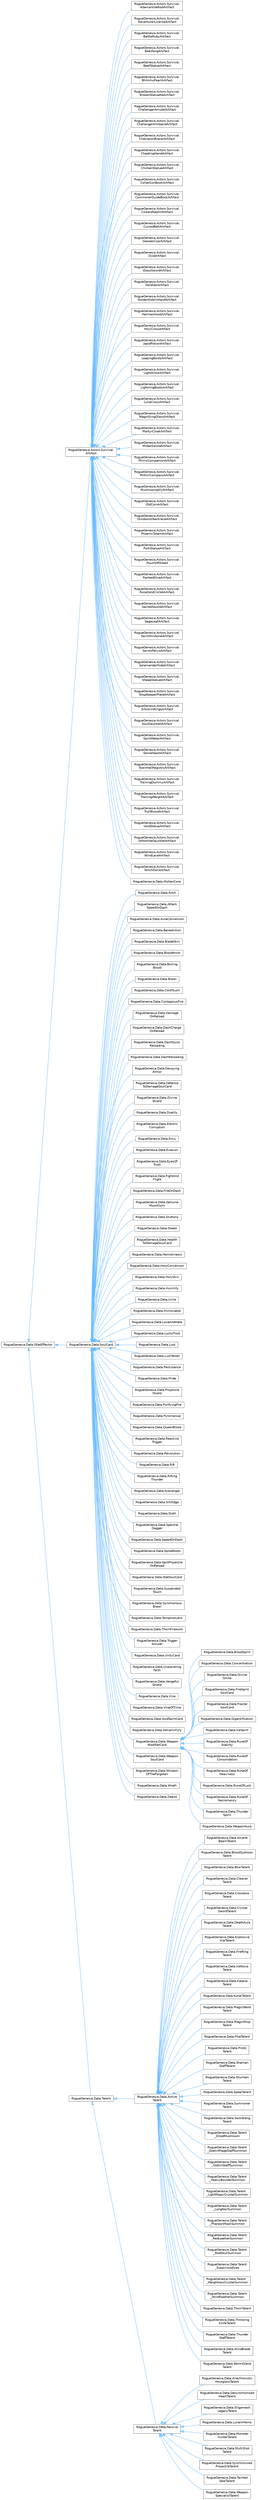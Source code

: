 digraph "Graphical Class Hierarchy"
{
 // LATEX_PDF_SIZE
  bgcolor="transparent";
  edge [fontname=Helvetica,fontsize=10,labelfontname=Helvetica,labelfontsize=10];
  node [fontname=Helvetica,fontsize=10,shape=box,height=0.2,width=0.4];
  rankdir="LR";
  Node0 [label="RogueGenesia.Data.IStatEffector",height=0.2,width=0.4,color="grey40", fillcolor="white", style="filled",URL="$interface_rogue_genesia_1_1_data_1_1_i_stat_effector.html",tooltip=" "];
  Node0 -> Node1 [dir="back",color="steelblue1",style="solid"];
  Node1 [label="RogueGenesia.Actors.Survival.\lArtifact",height=0.2,width=0.4,color="grey40", fillcolor="white", style="filled",URL="$class_rogue_genesia_1_1_actors_1_1_survival_1_1_artifact.html",tooltip=" "];
  Node1 -> Node2 [dir="back",color="steelblue1",style="solid"];
  Node2 [label="RogueGenesia.Actors.Survival.\lAdamantiteRodArtifact",height=0.2,width=0.4,color="grey40", fillcolor="white", style="filled",URL="$class_rogue_genesia_1_1_actors_1_1_survival_1_1_adamantite_rod_artifact.html",tooltip=" "];
  Node1 -> Node3 [dir="back",color="steelblue1",style="solid"];
  Node3 [label="RogueGenesia.Actors.Survival.\lAdventurerLicenceArtifact",height=0.2,width=0.4,color="grey40", fillcolor="white", style="filled",URL="$class_rogue_genesia_1_1_actors_1_1_survival_1_1_adventurer_licence_artifact.html",tooltip=" "];
  Node1 -> Node4 [dir="back",color="steelblue1",style="solid"];
  Node4 [label="RogueGenesia.Actors.Survival.\lBattleRubyArtifact",height=0.2,width=0.4,color="grey40", fillcolor="white", style="filled",URL="$class_rogue_genesia_1_1_actors_1_1_survival_1_1_battle_ruby_artifact.html",tooltip=" "];
  Node1 -> Node5 [dir="back",color="steelblue1",style="solid"];
  Node5 [label="RogueGenesia.Actors.Survival.\lBearFangArtifact",height=0.2,width=0.4,color="grey40", fillcolor="white", style="filled",URL="$class_rogue_genesia_1_1_actors_1_1_survival_1_1_bear_fang_artifact.html",tooltip=" "];
  Node1 -> Node6 [dir="back",color="steelblue1",style="solid"];
  Node6 [label="RogueGenesia.Actors.Survival.\lBeefStatueArtifact",height=0.2,width=0.4,color="grey40", fillcolor="white", style="filled",URL="$class_rogue_genesia_1_1_actors_1_1_survival_1_1_beef_statue_artifact.html",tooltip=" "];
  Node1 -> Node7 [dir="back",color="steelblue1",style="solid"];
  Node7 [label="RogueGenesia.Actors.Survival.\lBhikkhuPearlArtifact",height=0.2,width=0.4,color="grey40", fillcolor="white", style="filled",URL="$class_rogue_genesia_1_1_actors_1_1_survival_1_1_bhikkhu_pearl_artifact.html",tooltip=" "];
  Node1 -> Node8 [dir="back",color="steelblue1",style="solid"];
  Node8 [label="RogueGenesia.Actors.Survival.\lBrokenStatuetteArtifact",height=0.2,width=0.4,color="grey40", fillcolor="white", style="filled",URL="$class_rogue_genesia_1_1_actors_1_1_survival_1_1_broken_statuette_artifact.html",tooltip=" "];
  Node1 -> Node9 [dir="back",color="steelblue1",style="solid"];
  Node9 [label="RogueGenesia.Actors.Survival.\lChallengerAmuletArtifact",height=0.2,width=0.4,color="grey40", fillcolor="white", style="filled",URL="$class_rogue_genesia_1_1_actors_1_1_survival_1_1_challenger_amulet_artifact.html",tooltip=" "];
  Node1 -> Node10 [dir="back",color="steelblue1",style="solid"];
  Node10 [label="RogueGenesia.Actors.Survival.\lChallengerArmbandArtifact",height=0.2,width=0.4,color="grey40", fillcolor="white", style="filled",URL="$class_rogue_genesia_1_1_actors_1_1_survival_1_1_challenger_armband_artifact.html",tooltip=" "];
  Node1 -> Node11 [dir="back",color="steelblue1",style="solid"];
  Node11 [label="RogueGenesia.Actors.Survival.\lChampionBracerArtifact",height=0.2,width=0.4,color="grey40", fillcolor="white", style="filled",URL="$class_rogue_genesia_1_1_actors_1_1_survival_1_1_champion_bracer_artifact.html",tooltip=" "];
  Node1 -> Node12 [dir="back",color="steelblue1",style="solid"];
  Node12 [label="RogueGenesia.Actors.Survival.\lCheatingHandArtifact",height=0.2,width=0.4,color="grey40", fillcolor="white", style="filled",URL="$class_rogue_genesia_1_1_actors_1_1_survival_1_1_cheating_hand_artifact.html",tooltip=" "];
  Node1 -> Node13 [dir="back",color="steelblue1",style="solid"];
  Node13 [label="RogueGenesia.Actors.Survival.\lChickenStatueArtifact",height=0.2,width=0.4,color="grey40", fillcolor="white", style="filled",URL="$class_rogue_genesia_1_1_actors_1_1_survival_1_1_chicken_statue_artifact.html",tooltip=" "];
  Node1 -> Node14 [dir="back",color="steelblue1",style="solid"];
  Node14 [label="RogueGenesia.Actors.Survival.\lCollectionBookArtifact",height=0.2,width=0.4,color="grey40", fillcolor="white", style="filled",URL="$class_rogue_genesia_1_1_actors_1_1_survival_1_1_collection_book_artifact.html",tooltip=" "];
  Node1 -> Node15 [dir="back",color="steelblue1",style="solid"];
  Node15 [label="RogueGenesia.Actors.Survival.\lCommonerGuideBookArtifact",height=0.2,width=0.4,color="grey40", fillcolor="white", style="filled",URL="$class_rogue_genesia_1_1_actors_1_1_survival_1_1_commoner_guide_book_artifact.html",tooltip=" "];
  Node1 -> Node16 [dir="back",color="steelblue1",style="solid"];
  Node16 [label="RogueGenesia.Actors.Survival.\lCowardSaphirArtifact",height=0.2,width=0.4,color="grey40", fillcolor="white", style="filled",URL="$class_rogue_genesia_1_1_actors_1_1_survival_1_1_coward_saphir_artifact.html",tooltip=" "];
  Node1 -> Node17 [dir="back",color="steelblue1",style="solid"];
  Node17 [label="RogueGenesia.Actors.Survival.\lCursedBeltArtifact",height=0.2,width=0.4,color="grey40", fillcolor="white", style="filled",URL="$class_rogue_genesia_1_1_actors_1_1_survival_1_1_cursed_belt_artifact.html",tooltip=" "];
  Node1 -> Node18 [dir="back",color="steelblue1",style="solid"];
  Node18 [label="RogueGenesia.Actors.Survival.\lDestabilizerArtifact",height=0.2,width=0.4,color="grey40", fillcolor="white", style="filled",URL="$class_rogue_genesia_1_1_actors_1_1_survival_1_1_destabilizer_artifact.html",tooltip=" "];
  Node1 -> Node19 [dir="back",color="steelblue1",style="solid"];
  Node19 [label="RogueGenesia.Actors.Survival.\lDiceArtifact",height=0.2,width=0.4,color="grey40", fillcolor="white", style="filled",URL="$class_rogue_genesia_1_1_actors_1_1_survival_1_1_dice_artifact.html",tooltip=" "];
  Node1 -> Node20 [dir="back",color="steelblue1",style="solid"];
  Node20 [label="RogueGenesia.Actors.Survival.\lGlassSwordArtifact",height=0.2,width=0.4,color="grey40", fillcolor="white", style="filled",URL="$class_rogue_genesia_1_1_actors_1_1_survival_1_1_glass_sword_artifact.html",tooltip=" "];
  Node1 -> Node21 [dir="back",color="steelblue1",style="solid"];
  Node21 [label="RogueGenesia.Actors.Survival.\lGoldIdolArtifact",height=0.2,width=0.4,color="grey40", fillcolor="white", style="filled",URL="$class_rogue_genesia_1_1_actors_1_1_survival_1_1_gold_idol_artifact.html",tooltip=" "];
  Node1 -> Node22 [dir="back",color="steelblue1",style="solid"];
  Node22 [label="RogueGenesia.Actors.Survival.\lGoldenGoblinHandArtifact",height=0.2,width=0.4,color="grey40", fillcolor="white", style="filled",URL="$class_rogue_genesia_1_1_actors_1_1_survival_1_1_golden_goblin_hand_artifact.html",tooltip=" "];
  Node1 -> Node23 [dir="back",color="steelblue1",style="solid"];
  Node23 [label="RogueGenesia.Actors.Survival.\lHermesHoodArtifact",height=0.2,width=0.4,color="grey40", fillcolor="white", style="filled",URL="$class_rogue_genesia_1_1_actors_1_1_survival_1_1_hermes_hood_artifact.html",tooltip=" "];
  Node1 -> Node24 [dir="back",color="steelblue1",style="solid"];
  Node24 [label="RogueGenesia.Actors.Survival.\lHolyCrossArtifact",height=0.2,width=0.4,color="grey40", fillcolor="white", style="filled",URL="$class_rogue_genesia_1_1_actors_1_1_survival_1_1_holy_cross_artifact.html",tooltip=" "];
  Node1 -> Node25 [dir="back",color="steelblue1",style="solid"];
  Node25 [label="RogueGenesia.Actors.Survival.\lJaaldPotionArtifact",height=0.2,width=0.4,color="grey40", fillcolor="white", style="filled",URL="$class_rogue_genesia_1_1_actors_1_1_survival_1_1_jaald_potion_artifact.html",tooltip=" "];
  Node1 -> Node26 [dir="back",color="steelblue1",style="solid"];
  Node26 [label="RogueGenesia.Actors.Survival.\lLeapingBootsArtifact",height=0.2,width=0.4,color="grey40", fillcolor="white", style="filled",URL="$class_rogue_genesia_1_1_actors_1_1_survival_1_1_leaping_boots_artifact.html",tooltip=" "];
  Node1 -> Node27 [dir="back",color="steelblue1",style="solid"];
  Node27 [label="RogueGenesia.Actors.Survival.\lLightArrowArtifact",height=0.2,width=0.4,color="grey40", fillcolor="white", style="filled",URL="$class_rogue_genesia_1_1_actors_1_1_survival_1_1_light_arrow_artifact.html",tooltip=" "];
  Node1 -> Node28 [dir="back",color="steelblue1",style="solid"];
  Node28 [label="RogueGenesia.Actors.Survival.\lLightningBootsArtifact",height=0.2,width=0.4,color="grey40", fillcolor="white", style="filled",URL="$class_rogue_genesia_1_1_actors_1_1_survival_1_1_lightning_boots_artifact.html",tooltip=" "];
  Node1 -> Node29 [dir="back",color="steelblue1",style="solid"];
  Node29 [label="RogueGenesia.Actors.Survival.\lLunaCrossArtifact",height=0.2,width=0.4,color="grey40", fillcolor="white", style="filled",URL="$class_rogue_genesia_1_1_actors_1_1_survival_1_1_luna_cross_artifact.html",tooltip=" "];
  Node1 -> Node30 [dir="back",color="steelblue1",style="solid"];
  Node30 [label="RogueGenesia.Actors.Survival.\lMagnifyingGlassArtifact",height=0.2,width=0.4,color="grey40", fillcolor="white", style="filled",URL="$class_rogue_genesia_1_1_actors_1_1_survival_1_1_magnifying_glass_artifact.html",tooltip=" "];
  Node1 -> Node31 [dir="back",color="steelblue1",style="solid"];
  Node31 [label="RogueGenesia.Actors.Survival.\lMartyrCloakArtifact",height=0.2,width=0.4,color="grey40", fillcolor="white", style="filled",URL="$class_rogue_genesia_1_1_actors_1_1_survival_1_1_martyr_cloak_artifact.html",tooltip=" "];
  Node1 -> Node32 [dir="back",color="steelblue1",style="solid"];
  Node32 [label="RogueGenesia.Actors.Survival.\lMidasSwordArtifact",height=0.2,width=0.4,color="grey40", fillcolor="white", style="filled",URL="$class_rogue_genesia_1_1_actors_1_1_survival_1_1_midas_sword_artifact.html",tooltip=" "];
  Node1 -> Node33 [dir="back",color="steelblue1",style="solid"];
  Node33 [label="RogueGenesia.Actors.Survival.\lMimicCompanionArtifact",height=0.2,width=0.4,color="grey40", fillcolor="white", style="filled",URL="$class_rogue_genesia_1_1_actors_1_1_survival_1_1_mimic_companion_artifact.html",tooltip=" "];
  Node1 -> Node34 [dir="back",color="steelblue1",style="solid"];
  Node34 [label="RogueGenesia.Actors.Survival.\lMithrilCompassArtifact",height=0.2,width=0.4,color="grey40", fillcolor="white", style="filled",URL="$class_rogue_genesia_1_1_actors_1_1_survival_1_1_mithril_compass_artifact.html",tooltip=" "];
  Node1 -> Node35 [dir="back",color="steelblue1",style="solid"];
  Node35 [label="RogueGenesia.Actors.Survival.\lMushroomJellyArtifact",height=0.2,width=0.4,color="grey40", fillcolor="white", style="filled",URL="$class_rogue_genesia_1_1_actors_1_1_survival_1_1_mushroom_jelly_artifact.html",tooltip=" "];
  Node1 -> Node36 [dir="back",color="steelblue1",style="solid"];
  Node36 [label="RogueGenesia.Actors.Survival.\lOldCoinArtifact",height=0.2,width=0.4,color="grey40", fillcolor="white", style="filled",URL="$class_rogue_genesia_1_1_actors_1_1_survival_1_1_old_coin_artifact.html",tooltip=" "];
  Node1 -> Node37 [dir="back",color="steelblue1",style="solid"];
  Node37 [label="RogueGenesia.Actors.Survival.\lOuroborosNecklaceArtifact",height=0.2,width=0.4,color="grey40", fillcolor="white", style="filled",URL="$class_rogue_genesia_1_1_actors_1_1_survival_1_1_ouroboros_necklace_artifact.html",tooltip=" "];
  Node1 -> Node38 [dir="back",color="steelblue1",style="solid"];
  Node38 [label="RogueGenesia.Actors.Survival.\lPhoenixTotemArtifact",height=0.2,width=0.4,color="grey40", fillcolor="white", style="filled",URL="$class_rogue_genesia_1_1_actors_1_1_survival_1_1_phoenix_totem_artifact.html",tooltip=" "];
  Node1 -> Node39 [dir="back",color="steelblue1",style="solid"];
  Node39 [label="RogueGenesia.Actors.Survival.\lPorkStatueArtifact",height=0.2,width=0.4,color="grey40", fillcolor="white", style="filled",URL="$class_rogue_genesia_1_1_actors_1_1_survival_1_1_pork_statue_artifact.html",tooltip=" "];
  Node1 -> Node40 [dir="back",color="steelblue1",style="solid"];
  Node40 [label="RogueGenesia.Actors.Survival.\lPouchOfGreed",height=0.2,width=0.4,color="grey40", fillcolor="white", style="filled",URL="$class_rogue_genesia_1_1_actors_1_1_survival_1_1_pouch_of_greed.html",tooltip=" "];
  Node1 -> Node41 [dir="back",color="steelblue1",style="solid"];
  Node41 [label="RogueGenesia.Actors.Survival.\lRankedDiceArtifact",height=0.2,width=0.4,color="grey40", fillcolor="white", style="filled",URL="$class_rogue_genesia_1_1_actors_1_1_survival_1_1_ranked_dice_artifact.html",tooltip=" "];
  Node1 -> Node42 [dir="back",color="steelblue1",style="solid"];
  Node42 [label="RogueGenesia.Actors.Survival.\lRozeGoldCircletArtifact",height=0.2,width=0.4,color="grey40", fillcolor="white", style="filled",URL="$class_rogue_genesia_1_1_actors_1_1_survival_1_1_roze_gold_circlet_artifact.html",tooltip=" "];
  Node1 -> Node43 [dir="back",color="steelblue1",style="solid"];
  Node43 [label="RogueGenesia.Actors.Survival.\lSacredSwordArtifact",height=0.2,width=0.4,color="grey40", fillcolor="white", style="filled",URL="$class_rogue_genesia_1_1_actors_1_1_survival_1_1_sacred_sword_artifact.html",tooltip=" "];
  Node1 -> Node44 [dir="back",color="steelblue1",style="solid"];
  Node44 [label="RogueGenesia.Actors.Survival.\lSageLeafArtifact",height=0.2,width=0.4,color="grey40", fillcolor="white", style="filled",URL="$class_rogue_genesia_1_1_actors_1_1_survival_1_1_sage_leaf_artifact.html",tooltip=" "];
  Node1 -> Node45 [dir="back",color="steelblue1",style="solid"];
  Node45 [label="RogueGenesia.Actors.Survival.\lSaintShinboneArtifact",height=0.2,width=0.4,color="grey40", fillcolor="white", style="filled",URL="$class_rogue_genesia_1_1_actors_1_1_survival_1_1_saint_shinbone_artifact.html",tooltip=" "];
  Node1 -> Node46 [dir="back",color="steelblue1",style="solid"];
  Node46 [label="RogueGenesia.Actors.Survival.\lSaintsPelvisArtifact",height=0.2,width=0.4,color="grey40", fillcolor="white", style="filled",URL="$class_rogue_genesia_1_1_actors_1_1_survival_1_1_saints_pelvis_artifact.html",tooltip=" "];
  Node1 -> Node47 [dir="back",color="steelblue1",style="solid"];
  Node47 [label="RogueGenesia.Actors.Survival.\lSalamanderHideArtifact",height=0.2,width=0.4,color="grey40", fillcolor="white", style="filled",URL="$class_rogue_genesia_1_1_actors_1_1_survival_1_1_salamander_hide_artifact.html",tooltip=" "];
  Node1 -> Node48 [dir="back",color="steelblue1",style="solid"];
  Node48 [label="RogueGenesia.Actors.Survival.\lSheepStatueArtifact",height=0.2,width=0.4,color="grey40", fillcolor="white", style="filled",URL="$class_rogue_genesia_1_1_actors_1_1_survival_1_1_sheep_statue_artifact.html",tooltip=" "];
  Node1 -> Node49 [dir="back",color="steelblue1",style="solid"];
  Node49 [label="RogueGenesia.Actors.Survival.\lShopKeeperPlateArtifact",height=0.2,width=0.4,color="grey40", fillcolor="white", style="filled",URL="$class_rogue_genesia_1_1_actors_1_1_survival_1_1_shop_keeper_plate_artifact.html",tooltip=" "];
  Node1 -> Node50 [dir="back",color="steelblue1",style="solid"];
  Node50 [label="RogueGenesia.Actors.Survival.\lSilkskinWingsArtifact",height=0.2,width=0.4,color="grey40", fillcolor="white", style="filled",URL="$class_rogue_genesia_1_1_actors_1_1_survival_1_1_silkskin_wings_artifact.html",tooltip=" "];
  Node1 -> Node51 [dir="back",color="steelblue1",style="solid"];
  Node51 [label="RogueGenesia.Actors.Survival.\lSoulGauntletArtifact",height=0.2,width=0.4,color="grey40", fillcolor="white", style="filled",URL="$class_rogue_genesia_1_1_actors_1_1_survival_1_1_soul_gauntlet_artifact.html",tooltip=" "];
  Node1 -> Node52 [dir="back",color="steelblue1",style="solid"];
  Node52 [label="RogueGenesia.Actors.Survival.\lSpiritWaterArtifact",height=0.2,width=0.4,color="grey40", fillcolor="white", style="filled",URL="$class_rogue_genesia_1_1_actors_1_1_survival_1_1_spirit_water_artifact.html",tooltip=" "];
  Node1 -> Node53 [dir="back",color="steelblue1",style="solid"];
  Node53 [label="RogueGenesia.Actors.Survival.\lStoneHeartArtifact",height=0.2,width=0.4,color="grey40", fillcolor="white", style="filled",URL="$class_rogue_genesia_1_1_actors_1_1_survival_1_1_stone_heart_artifact.html",tooltip=" "];
  Node1 -> Node54 [dir="back",color="steelblue1",style="solid"];
  Node54 [label="RogueGenesia.Actors.Survival.\lTownHallRegistryArtifact",height=0.2,width=0.4,color="grey40", fillcolor="white", style="filled",URL="$class_rogue_genesia_1_1_actors_1_1_survival_1_1_town_hall_registry_artifact.html",tooltip=" "];
  Node1 -> Node55 [dir="back",color="steelblue1",style="solid"];
  Node55 [label="RogueGenesia.Actors.Survival.\lTrainingDummyArtifact",height=0.2,width=0.4,color="grey40", fillcolor="white", style="filled",URL="$class_rogue_genesia_1_1_actors_1_1_survival_1_1_training_dummy_artifact.html",tooltip=" "];
  Node1 -> Node56 [dir="back",color="steelblue1",style="solid"];
  Node56 [label="RogueGenesia.Actors.Survival.\lTrainingWeightArtifact",height=0.2,width=0.4,color="grey40", fillcolor="white", style="filled",URL="$class_rogue_genesia_1_1_actors_1_1_survival_1_1_training_weight_artifact.html",tooltip=" "];
  Node1 -> Node57 [dir="back",color="steelblue1",style="solid"];
  Node57 [label="RogueGenesia.Actors.Survival.\lTrollBloodArtifact",height=0.2,width=0.4,color="grey40", fillcolor="white", style="filled",URL="$class_rogue_genesia_1_1_actors_1_1_survival_1_1_troll_blood_artifact.html",tooltip=" "];
  Node1 -> Node58 [dir="back",color="steelblue1",style="solid"];
  Node58 [label="RogueGenesia.Actors.Survival.\lVoidStatueArtifact",height=0.2,width=0.4,color="grey40", fillcolor="white", style="filled",URL="$class_rogue_genesia_1_1_actors_1_1_survival_1_1_void_statue_artifact.html",tooltip=" "];
  Node1 -> Node59 [dir="back",color="steelblue1",style="solid"];
  Node59 [label="RogueGenesia.Actors.Survival.\lVoltstrikeGauntletArtifact",height=0.2,width=0.4,color="grey40", fillcolor="white", style="filled",URL="$class_rogue_genesia_1_1_actors_1_1_survival_1_1_voltstrike_gauntlet_artifact.html",tooltip=" "];
  Node1 -> Node60 [dir="back",color="steelblue1",style="solid"];
  Node60 [label="RogueGenesia.Actors.Survival.\lWindLaceArtifact",height=0.2,width=0.4,color="grey40", fillcolor="white", style="filled",URL="$class_rogue_genesia_1_1_actors_1_1_survival_1_1_wind_lace_artifact.html",tooltip=" "];
  Node1 -> Node61 [dir="back",color="steelblue1",style="solid"];
  Node61 [label="RogueGenesia.Actors.Survival.\lWitchDollArtifact",height=0.2,width=0.4,color="grey40", fillcolor="white", style="filled",URL="$class_rogue_genesia_1_1_actors_1_1_survival_1_1_witch_doll_artifact.html",tooltip=" "];
  Node1 -> Node62 [dir="back",color="steelblue1",style="solid"];
  Node62 [label="RogueGenesia.Data.MoltenCore",height=0.2,width=0.4,color="grey40", fillcolor="white", style="filled",URL="$class_rogue_genesia_1_1_data_1_1_molten_core.html",tooltip=" "];
  Node0 -> Node63 [dir="back",color="steelblue1",style="solid"];
  Node63 [label="RogueGenesia.Data.SoulCard",height=0.2,width=0.4,color="grey40", fillcolor="white", style="filled",URL="$class_rogue_genesia_1_1_data_1_1_soul_card.html",tooltip=" "];
  Node63 -> Node64 [dir="back",color="steelblue1",style="solid"];
  Node64 [label="RogueGenesia.Data.Ankh",height=0.2,width=0.4,color="grey40", fillcolor="white", style="filled",URL="$class_rogue_genesia_1_1_data_1_1_ankh.html",tooltip=" "];
  Node63 -> Node65 [dir="back",color="steelblue1",style="solid"];
  Node65 [label="RogueGenesia.Data.Attack\lSpeedOnDash",height=0.2,width=0.4,color="grey40", fillcolor="white", style="filled",URL="$class_rogue_genesia_1_1_data_1_1_attack_speed_on_dash.html",tooltip=" "];
  Node63 -> Node66 [dir="back",color="steelblue1",style="solid"];
  Node66 [label="RogueGenesia.Data.AuraConversion",height=0.2,width=0.4,color="grey40", fillcolor="white", style="filled",URL="$class_rogue_genesia_1_1_data_1_1_aura_conversion.html",tooltip=" "];
  Node63 -> Node67 [dir="back",color="steelblue1",style="solid"];
  Node67 [label="RogueGenesia.Data.Benediction",height=0.2,width=0.4,color="grey40", fillcolor="white", style="filled",URL="$class_rogue_genesia_1_1_data_1_1_benediction.html",tooltip=" "];
  Node63 -> Node68 [dir="back",color="steelblue1",style="solid"];
  Node68 [label="RogueGenesia.Data.BladeSkin",height=0.2,width=0.4,color="grey40", fillcolor="white", style="filled",URL="$class_rogue_genesia_1_1_data_1_1_blade_skin.html",tooltip=" "];
  Node63 -> Node69 [dir="back",color="steelblue1",style="solid"];
  Node69 [label="RogueGenesia.Data.Bloodthirst",height=0.2,width=0.4,color="grey40", fillcolor="white", style="filled",URL="$class_rogue_genesia_1_1_data_1_1_bloodthirst.html",tooltip=" "];
  Node63 -> Node70 [dir="back",color="steelblue1",style="solid"];
  Node70 [label="RogueGenesia.Data.Boiling\lBlood",height=0.2,width=0.4,color="grey40", fillcolor="white", style="filled",URL="$class_rogue_genesia_1_1_data_1_1_boiling_blood.html",tooltip=" "];
  Node63 -> Node71 [dir="back",color="steelblue1",style="solid"];
  Node71 [label="RogueGenesia.Data.Brawl",height=0.2,width=0.4,color="grey40", fillcolor="white", style="filled",URL="$class_rogue_genesia_1_1_data_1_1_brawl.html",tooltip=" "];
  Node63 -> Node72 [dir="back",color="steelblue1",style="solid"];
  Node72 [label="RogueGenesia.Data.ColdTouch",height=0.2,width=0.4,color="grey40", fillcolor="white", style="filled",URL="$class_rogue_genesia_1_1_data_1_1_cold_touch.html",tooltip=" "];
  Node63 -> Node73 [dir="back",color="steelblue1",style="solid"];
  Node73 [label="RogueGenesia.Data.ContagiousFire",height=0.2,width=0.4,color="grey40", fillcolor="white", style="filled",URL="$class_rogue_genesia_1_1_data_1_1_contagious_fire.html",tooltip=" "];
  Node63 -> Node74 [dir="back",color="steelblue1",style="solid"];
  Node74 [label="RogueGenesia.Data.Damage\lOnReload",height=0.2,width=0.4,color="grey40", fillcolor="white", style="filled",URL="$class_rogue_genesia_1_1_data_1_1_damage_on_reload.html",tooltip=" "];
  Node63 -> Node75 [dir="back",color="steelblue1",style="solid"];
  Node75 [label="RogueGenesia.Data.DashCharge\lOnReload",height=0.2,width=0.4,color="grey40", fillcolor="white", style="filled",URL="$class_rogue_genesia_1_1_data_1_1_dash_charge_on_reload.html",tooltip=" "];
  Node63 -> Node76 [dir="back",color="steelblue1",style="solid"];
  Node76 [label="RogueGenesia.Data.DashQuick\lReloading",height=0.2,width=0.4,color="grey40", fillcolor="white", style="filled",URL="$class_rogue_genesia_1_1_data_1_1_dash_quick_reloading.html",tooltip=" "];
  Node63 -> Node77 [dir="back",color="steelblue1",style="solid"];
  Node77 [label="RogueGenesia.Data.DashReloading",height=0.2,width=0.4,color="grey40", fillcolor="white", style="filled",URL="$class_rogue_genesia_1_1_data_1_1_dash_reloading.html",tooltip=" "];
  Node63 -> Node78 [dir="back",color="steelblue1",style="solid"];
  Node78 [label="RogueGenesia.Data.Decaying\lArmor",height=0.2,width=0.4,color="grey40", fillcolor="white", style="filled",URL="$class_rogue_genesia_1_1_data_1_1_decaying_armor.html",tooltip=" "];
  Node63 -> Node79 [dir="back",color="steelblue1",style="solid"];
  Node79 [label="RogueGenesia.Data.Defence\lToDamageSoulCard",height=0.2,width=0.4,color="grey40", fillcolor="white", style="filled",URL="$class_rogue_genesia_1_1_data_1_1_defence_to_damage_soul_card.html",tooltip=" "];
  Node63 -> Node80 [dir="back",color="steelblue1",style="solid"];
  Node80 [label="RogueGenesia.Data.Divine\lShield",height=0.2,width=0.4,color="grey40", fillcolor="white", style="filled",URL="$class_rogue_genesia_1_1_data_1_1_divine_shield.html",tooltip=" "];
  Node63 -> Node81 [dir="back",color="steelblue1",style="solid"];
  Node81 [label="RogueGenesia.Data.Duality",height=0.2,width=0.4,color="grey40", fillcolor="white", style="filled",URL="$class_rogue_genesia_1_1_data_1_1_duality.html",tooltip=" "];
  Node63 -> Node82 [dir="back",color="steelblue1",style="solid"];
  Node82 [label="RogueGenesia.Data.Electric\lCorruption",height=0.2,width=0.4,color="grey40", fillcolor="white", style="filled",URL="$class_rogue_genesia_1_1_data_1_1_electric_corruption.html",tooltip=" "];
  Node63 -> Node83 [dir="back",color="steelblue1",style="solid"];
  Node83 [label="RogueGenesia.Data.Envy",height=0.2,width=0.4,color="grey40", fillcolor="white", style="filled",URL="$class_rogue_genesia_1_1_data_1_1_envy.html",tooltip=" "];
  Node63 -> Node84 [dir="back",color="steelblue1",style="solid"];
  Node84 [label="RogueGenesia.Data.Evasion",height=0.2,width=0.4,color="grey40", fillcolor="white", style="filled",URL="$class_rogue_genesia_1_1_data_1_1_evasion.html",tooltip=" "];
  Node63 -> Node85 [dir="back",color="steelblue1",style="solid"];
  Node85 [label="RogueGenesia.Data.EyesOf\lTruth",height=0.2,width=0.4,color="grey40", fillcolor="white", style="filled",URL="$class_rogue_genesia_1_1_data_1_1_eyes_of_truth.html",tooltip=" "];
  Node63 -> Node86 [dir="back",color="steelblue1",style="solid"];
  Node86 [label="RogueGenesia.Data.FightAnd\lFlight",height=0.2,width=0.4,color="grey40", fillcolor="white", style="filled",URL="$class_rogue_genesia_1_1_data_1_1_fight_and_flight.html",tooltip=" "];
  Node63 -> Node87 [dir="back",color="steelblue1",style="solid"];
  Node87 [label="RogueGenesia.Data.FireOnDash",height=0.2,width=0.4,color="grey40", fillcolor="white", style="filled",URL="$class_rogue_genesia_1_1_data_1_1_fire_on_dash.html",tooltip=" "];
  Node63 -> Node88 [dir="back",color="steelblue1",style="solid"];
  Node88 [label="RogueGenesia.Data.Genuine\lMoonForm",height=0.2,width=0.4,color="grey40", fillcolor="white", style="filled",URL="$class_rogue_genesia_1_1_data_1_1_genuine_moon_form.html",tooltip=" "];
  Node63 -> Node89 [dir="back",color="steelblue1",style="solid"];
  Node89 [label="RogueGenesia.Data.Gluttony",height=0.2,width=0.4,color="grey40", fillcolor="white", style="filled",URL="$class_rogue_genesia_1_1_data_1_1_gluttony.html",tooltip=" "];
  Node63 -> Node90 [dir="back",color="steelblue1",style="solid"];
  Node90 [label="RogueGenesia.Data.Greed",height=0.2,width=0.4,color="grey40", fillcolor="white", style="filled",URL="$class_rogue_genesia_1_1_data_1_1_greed.html",tooltip=" "];
  Node63 -> Node91 [dir="back",color="steelblue1",style="solid"];
  Node91 [label="RogueGenesia.Data.Health\lToDamageSoulCard",height=0.2,width=0.4,color="grey40", fillcolor="white", style="filled",URL="$class_rogue_genesia_1_1_data_1_1_health_to_damage_soul_card.html",tooltip=" "];
  Node63 -> Node92 [dir="back",color="steelblue1",style="solid"];
  Node92 [label="RogueGenesia.Data.Hemokinesis",height=0.2,width=0.4,color="grey40", fillcolor="white", style="filled",URL="$class_rogue_genesia_1_1_data_1_1_hemokinesis.html",tooltip=" "];
  Node63 -> Node93 [dir="back",color="steelblue1",style="solid"];
  Node93 [label="RogueGenesia.Data.HolyConversion",height=0.2,width=0.4,color="grey40", fillcolor="white", style="filled",URL="$class_rogue_genesia_1_1_data_1_1_holy_conversion.html",tooltip=" "];
  Node63 -> Node94 [dir="back",color="steelblue1",style="solid"];
  Node94 [label="RogueGenesia.Data.HolySkin",height=0.2,width=0.4,color="grey40", fillcolor="white", style="filled",URL="$class_rogue_genesia_1_1_data_1_1_holy_skin.html",tooltip=" "];
  Node63 -> Node95 [dir="back",color="steelblue1",style="solid"];
  Node95 [label="RogueGenesia.Data.Humility",height=0.2,width=0.4,color="grey40", fillcolor="white", style="filled",URL="$class_rogue_genesia_1_1_data_1_1_humility.html",tooltip=" "];
  Node63 -> Node96 [dir="back",color="steelblue1",style="solid"];
  Node96 [label="RogueGenesia.Data.Icicle",height=0.2,width=0.4,color="grey40", fillcolor="white", style="filled",URL="$class_rogue_genesia_1_1_data_1_1_icicle.html",tooltip=" "];
  Node63 -> Node97 [dir="back",color="steelblue1",style="solid"];
  Node97 [label="RogueGenesia.Data.Immovable",height=0.2,width=0.4,color="grey40", fillcolor="white", style="filled",URL="$class_rogue_genesia_1_1_data_1_1_immovable.html",tooltip=" "];
  Node63 -> Node98 [dir="back",color="steelblue1",style="solid"];
  Node98 [label="RogueGenesia.Data.LoveAndHate",height=0.2,width=0.4,color="grey40", fillcolor="white", style="filled",URL="$class_rogue_genesia_1_1_data_1_1_love_and_hate.html",tooltip=" "];
  Node63 -> Node99 [dir="back",color="steelblue1",style="solid"];
  Node99 [label="RogueGenesia.Data.LuckyFrost",height=0.2,width=0.4,color="grey40", fillcolor="white", style="filled",URL="$class_rogue_genesia_1_1_data_1_1_lucky_frost.html",tooltip=" "];
  Node63 -> Node100 [dir="back",color="steelblue1",style="solid"];
  Node100 [label="RogueGenesia.Data.Lust",height=0.2,width=0.4,color="grey40", fillcolor="white", style="filled",URL="$class_rogue_genesia_1_1_data_1_1_lust.html",tooltip=" "];
  Node63 -> Node101 [dir="back",color="steelblue1",style="solid"];
  Node101 [label="RogueGenesia.Data.LustTester",height=0.2,width=0.4,color="grey40", fillcolor="white", style="filled",URL="$class_rogue_genesia_1_1_data_1_1_lust_tester.html",tooltip=" "];
  Node63 -> Node102 [dir="back",color="steelblue1",style="solid"];
  Node102 [label="RogueGenesia.Data.Persistance",height=0.2,width=0.4,color="grey40", fillcolor="white", style="filled",URL="$class_rogue_genesia_1_1_data_1_1_persistance.html",tooltip=" "];
  Node63 -> Node103 [dir="back",color="steelblue1",style="solid"];
  Node103 [label="RogueGenesia.Data.Pride",height=0.2,width=0.4,color="grey40", fillcolor="white", style="filled",URL="$class_rogue_genesia_1_1_data_1_1_pride.html",tooltip=" "];
  Node63 -> Node104 [dir="back",color="steelblue1",style="solid"];
  Node104 [label="RogueGenesia.Data.Projectile\lShield",height=0.2,width=0.4,color="grey40", fillcolor="white", style="filled",URL="$class_rogue_genesia_1_1_data_1_1_projectile_shield.html",tooltip=" "];
  Node63 -> Node105 [dir="back",color="steelblue1",style="solid"];
  Node105 [label="RogueGenesia.Data.PurifyingFire",height=0.2,width=0.4,color="grey40", fillcolor="white", style="filled",URL="$class_rogue_genesia_1_1_data_1_1_purifying_fire.html",tooltip=" "];
  Node63 -> Node106 [dir="back",color="steelblue1",style="solid"];
  Node106 [label="RogueGenesia.Data.Pyromaniac",height=0.2,width=0.4,color="grey40", fillcolor="white", style="filled",URL="$class_rogue_genesia_1_1_data_1_1_pyromaniac.html",tooltip=" "];
  Node63 -> Node107 [dir="back",color="steelblue1",style="solid"];
  Node107 [label="RogueGenesia.Data.QueenBlood",height=0.2,width=0.4,color="grey40", fillcolor="white", style="filled",URL="$class_rogue_genesia_1_1_data_1_1_queen_blood.html",tooltip=" "];
  Node63 -> Node108 [dir="back",color="steelblue1",style="solid"];
  Node108 [label="RogueGenesia.Data.Reactive\lTrigger",height=0.2,width=0.4,color="grey40", fillcolor="white", style="filled",URL="$class_rogue_genesia_1_1_data_1_1_reactive_trigger.html",tooltip=" "];
  Node63 -> Node109 [dir="back",color="steelblue1",style="solid"];
  Node109 [label="RogueGenesia.Data.Revolution",height=0.2,width=0.4,color="grey40", fillcolor="white", style="filled",URL="$class_rogue_genesia_1_1_data_1_1_revolution.html",tooltip=" "];
  Node63 -> Node110 [dir="back",color="steelblue1",style="solid"];
  Node110 [label="RogueGenesia.Data.Rift",height=0.2,width=0.4,color="grey40", fillcolor="white", style="filled",URL="$class_rogue_genesia_1_1_data_1_1_rift.html",tooltip=" "];
  Node63 -> Node111 [dir="back",color="steelblue1",style="solid"];
  Node111 [label="RogueGenesia.Data.Rifting\lThunder",height=0.2,width=0.4,color="grey40", fillcolor="white", style="filled",URL="$class_rogue_genesia_1_1_data_1_1_rifting_thunder.html",tooltip=" "];
  Node63 -> Node112 [dir="back",color="steelblue1",style="solid"];
  Node112 [label="RogueGenesia.Data.Scavenger",height=0.2,width=0.4,color="grey40", fillcolor="white", style="filled",URL="$class_rogue_genesia_1_1_data_1_1_scavenger.html",tooltip=" "];
  Node63 -> Node113 [dir="back",color="steelblue1",style="solid"];
  Node113 [label="RogueGenesia.Data.SilkEdge",height=0.2,width=0.4,color="grey40", fillcolor="white", style="filled",URL="$class_rogue_genesia_1_1_data_1_1_silk_edge.html",tooltip=" "];
  Node63 -> Node114 [dir="back",color="steelblue1",style="solid"];
  Node114 [label="RogueGenesia.Data.Sloth",height=0.2,width=0.4,color="grey40", fillcolor="white", style="filled",URL="$class_rogue_genesia_1_1_data_1_1_sloth.html",tooltip=" "];
  Node63 -> Node115 [dir="back",color="steelblue1",style="solid"];
  Node115 [label="RogueGenesia.Data.Spectral\lDagger",height=0.2,width=0.4,color="grey40", fillcolor="white", style="filled",URL="$class_rogue_genesia_1_1_data_1_1_spectral_dagger.html",tooltip=" "];
  Node63 -> Node116 [dir="back",color="steelblue1",style="solid"];
  Node116 [label="RogueGenesia.Data.SpeedOnDash",height=0.2,width=0.4,color="grey40", fillcolor="white", style="filled",URL="$class_rogue_genesia_1_1_data_1_1_speed_on_dash.html",tooltip=" "];
  Node63 -> Node117 [dir="back",color="steelblue1",style="solid"];
  Node117 [label="RogueGenesia.Data.SpikeBoots",height=0.2,width=0.4,color="grey40", fillcolor="white", style="filled",URL="$class_rogue_genesia_1_1_data_1_1_spike_boots.html",tooltip=" "];
  Node63 -> Node118 [dir="back",color="steelblue1",style="solid"];
  Node118 [label="RogueGenesia.Data.SplitProjectile\lOnReload",height=0.2,width=0.4,color="grey40", fillcolor="white", style="filled",URL="$class_rogue_genesia_1_1_data_1_1_split_projectile_on_reload.html",tooltip=" "];
  Node63 -> Node119 [dir="back",color="steelblue1",style="solid"];
  Node119 [label="RogueGenesia.Data.StatSoulCard",height=0.2,width=0.4,color="grey40", fillcolor="white", style="filled",URL="$class_rogue_genesia_1_1_data_1_1_stat_soul_card.html",tooltip=" "];
  Node63 -> Node120 [dir="back",color="steelblue1",style="solid"];
  Node120 [label="RogueGenesia.Data.Suspended\lTouch",height=0.2,width=0.4,color="grey40", fillcolor="white", style="filled",URL="$class_rogue_genesia_1_1_data_1_1_suspended_touch.html",tooltip=" "];
  Node63 -> Node121 [dir="back",color="steelblue1",style="solid"];
  Node121 [label="RogueGenesia.Data.Synchronous\lBrawl",height=0.2,width=0.4,color="grey40", fillcolor="white", style="filled",URL="$class_rogue_genesia_1_1_data_1_1_synchronous_brawl.html",tooltip=" "];
  Node63 -> Node122 [dir="back",color="steelblue1",style="solid"];
  Node122 [label="RogueGenesia.Data.TemporalLens",height=0.2,width=0.4,color="grey40", fillcolor="white", style="filled",URL="$class_rogue_genesia_1_1_data_1_1_temporal_lens.html",tooltip=" "];
  Node63 -> Node123 [dir="back",color="steelblue1",style="solid"];
  Node123 [label="RogueGenesia.Data.ThornFirework",height=0.2,width=0.4,color="grey40", fillcolor="white", style="filled",URL="$class_rogue_genesia_1_1_data_1_1_thorn_firework.html",tooltip=" "];
  Node63 -> Node124 [dir="back",color="steelblue1",style="solid"];
  Node124 [label="RogueGenesia.Data.Trigger\lAmulet",height=0.2,width=0.4,color="grey40", fillcolor="white", style="filled",URL="$class_rogue_genesia_1_1_data_1_1_trigger_amulet.html",tooltip=" "];
  Node63 -> Node125 [dir="back",color="steelblue1",style="solid"];
  Node125 [label="RogueGenesia.Data.UnityCard",height=0.2,width=0.4,color="grey40", fillcolor="white", style="filled",URL="$class_rogue_genesia_1_1_data_1_1_unity_card.html",tooltip=" "];
  Node63 -> Node126 [dir="back",color="steelblue1",style="solid"];
  Node126 [label="RogueGenesia.Data.Unwavering\lFaith",height=0.2,width=0.4,color="grey40", fillcolor="white", style="filled",URL="$class_rogue_genesia_1_1_data_1_1_unwavering_faith.html",tooltip=" "];
  Node63 -> Node127 [dir="back",color="steelblue1",style="solid"];
  Node127 [label="RogueGenesia.Data.Vengeful\lShield",height=0.2,width=0.4,color="grey40", fillcolor="white", style="filled",URL="$class_rogue_genesia_1_1_data_1_1_vengeful_shield.html",tooltip=" "];
  Node63 -> Node128 [dir="back",color="steelblue1",style="solid"];
  Node128 [label="RogueGenesia.Data.Vine",height=0.2,width=0.4,color="grey40", fillcolor="white", style="filled",URL="$class_rogue_genesia_1_1_data_1_1_vine.html",tooltip=" "];
  Node63 -> Node129 [dir="back",color="steelblue1",style="solid"];
  Node129 [label="RogueGenesia.Data.VineOfTime",height=0.2,width=0.4,color="grey40", fillcolor="white", style="filled",URL="$class_rogue_genesia_1_1_data_1_1_vine_of_time.html",tooltip=" "];
  Node63 -> Node130 [dir="back",color="steelblue1",style="solid"];
  Node130 [label="RogueGenesia.Data.VoidSpiritCard",height=0.2,width=0.4,color="grey40", fillcolor="white", style="filled",URL="$class_rogue_genesia_1_1_data_1_1_void_spirit_card.html",tooltip=" "];
  Node63 -> Node131 [dir="back",color="steelblue1",style="solid"];
  Node131 [label="RogueGenesia.Data.VolcanicFury",height=0.2,width=0.4,color="grey40", fillcolor="white", style="filled",URL="$class_rogue_genesia_1_1_data_1_1_volcanic_fury.html",tooltip=" "];
  Node63 -> Node132 [dir="back",color="steelblue1",style="solid"];
  Node132 [label="RogueGenesia.Data.Weapon\lModifierCard",height=0.2,width=0.4,color="grey40", fillcolor="white", style="filled",URL="$class_rogue_genesia_1_1_data_1_1_weapon_modifier_card.html",tooltip=" "];
  Node132 -> Node133 [dir="back",color="steelblue1",style="solid"];
  Node133 [label="RogueGenesia.Data.BloodSpirit",height=0.2,width=0.4,color="grey40", fillcolor="white", style="filled",URL="$class_rogue_genesia_1_1_data_1_1_blood_spirit.html",tooltip=" "];
  Node132 -> Node134 [dir="back",color="steelblue1",style="solid"];
  Node134 [label="RogueGenesia.Data.Concentration",height=0.2,width=0.4,color="grey40", fillcolor="white", style="filled",URL="$class_rogue_genesia_1_1_data_1_1_concentration.html",tooltip=" "];
  Node132 -> Node135 [dir="back",color="steelblue1",style="solid"];
  Node135 [label="RogueGenesia.Data.Divine\lSmite",height=0.2,width=0.4,color="grey40", fillcolor="white", style="filled",URL="$class_rogue_genesia_1_1_data_1_1_divine_smite.html",tooltip=" "];
  Node132 -> Node136 [dir="back",color="steelblue1",style="solid"];
  Node136 [label="RogueGenesia.Data.FireSpirit\lSoulCard",height=0.2,width=0.4,color="grey40", fillcolor="white", style="filled",URL="$class_rogue_genesia_1_1_data_1_1_fire_spirit_soul_card.html",tooltip=" "];
  Node132 -> Node137 [dir="back",color="steelblue1",style="solid"];
  Node137 [label="RogueGenesia.Data.Fractal\lSoulCard",height=0.2,width=0.4,color="grey40", fillcolor="white", style="filled",URL="$class_rogue_genesia_1_1_data_1_1_fractal_soul_card.html",tooltip=" "];
  Node132 -> Node138 [dir="back",color="steelblue1",style="solid"];
  Node138 [label="RogueGenesia.Data.Gigantification",height=0.2,width=0.4,color="grey40", fillcolor="white", style="filled",URL="$class_rogue_genesia_1_1_data_1_1_gigantification.html",tooltip=" "];
  Node132 -> Node139 [dir="back",color="steelblue1",style="solid"];
  Node139 [label="RogueGenesia.Data.IceSpirit",height=0.2,width=0.4,color="grey40", fillcolor="white", style="filled",URL="$class_rogue_genesia_1_1_data_1_1_ice_spirit.html",tooltip=" "];
  Node132 -> Node140 [dir="back",color="steelblue1",style="solid"];
  Node140 [label="RogueGenesia.Data.RuneOf\lAlacrity",height=0.2,width=0.4,color="grey40", fillcolor="white", style="filled",URL="$class_rogue_genesia_1_1_data_1_1_rune_of_alacrity.html",tooltip=" "];
  Node132 -> Node141 [dir="back",color="steelblue1",style="solid"];
  Node141 [label="RogueGenesia.Data.RuneOf\lConsolidation",height=0.2,width=0.4,color="grey40", fillcolor="white", style="filled",URL="$class_rogue_genesia_1_1_data_1_1_rune_of_consolidation.html",tooltip=" "];
  Node132 -> Node142 [dir="back",color="steelblue1",style="solid"];
  Node142 [label="RogueGenesia.Data.RuneOf\lHeaviness",height=0.2,width=0.4,color="grey40", fillcolor="white", style="filled",URL="$class_rogue_genesia_1_1_data_1_1_rune_of_heaviness.html",tooltip=" "];
  Node132 -> Node143 [dir="back",color="steelblue1",style="solid"];
  Node143 [label="RogueGenesia.Data.RuneOfLuck",height=0.2,width=0.4,color="grey40", fillcolor="white", style="filled",URL="$class_rogue_genesia_1_1_data_1_1_rune_of_luck.html",tooltip=" "];
  Node132 -> Node144 [dir="back",color="steelblue1",style="solid"];
  Node144 [label="RogueGenesia.Data.RuneOf\lNecromancy",height=0.2,width=0.4,color="grey40", fillcolor="white", style="filled",URL="$class_rogue_genesia_1_1_data_1_1_rune_of_necromancy.html",tooltip=" "];
  Node132 -> Node145 [dir="back",color="steelblue1",style="solid"];
  Node145 [label="RogueGenesia.Data.Thunder\lSpirit",height=0.2,width=0.4,color="grey40", fillcolor="white", style="filled",URL="$class_rogue_genesia_1_1_data_1_1_thunder_spirit.html",tooltip=" "];
  Node132 -> Node146 [dir="back",color="steelblue1",style="solid"];
  Node146 [label="RogueGenesia.Data.WeaponAura",height=0.2,width=0.4,color="grey40", fillcolor="white", style="filled",URL="$class_rogue_genesia_1_1_data_1_1_weapon_aura.html",tooltip=" "];
  Node63 -> Node147 [dir="back",color="steelblue1",style="solid"];
  Node147 [label="RogueGenesia.Data.Weapon\lSoulCard",height=0.2,width=0.4,color="grey40", fillcolor="white", style="filled",URL="$class_rogue_genesia_1_1_data_1_1_weapon_soul_card.html",tooltip=" "];
  Node63 -> Node148 [dir="back",color="steelblue1",style="solid"];
  Node148 [label="RogueGenesia.Data.Wisdom\lOfTheForgoten",height=0.2,width=0.4,color="grey40", fillcolor="white", style="filled",URL="$class_rogue_genesia_1_1_data_1_1_wisdom_of_the_forgoten.html",tooltip=" "];
  Node63 -> Node149 [dir="back",color="steelblue1",style="solid"];
  Node149 [label="RogueGenesia.Data.Wrath",height=0.2,width=0.4,color="grey40", fillcolor="white", style="filled",URL="$class_rogue_genesia_1_1_data_1_1_wrath.html",tooltip=" "];
  Node63 -> Node150 [dir="back",color="steelblue1",style="solid"];
  Node150 [label="RogueGenesia.Data.Zealot",height=0.2,width=0.4,color="grey40", fillcolor="white", style="filled",URL="$class_rogue_genesia_1_1_data_1_1_zealot.html",tooltip=" "];
  Node0 -> Node151 [dir="back",color="steelblue1",style="solid"];
  Node151 [label="RogueGenesia.Data.Talent",height=0.2,width=0.4,color="grey40", fillcolor="white", style="filled",URL="$class_rogue_genesia_1_1_data_1_1_talent.html",tooltip=" "];
  Node151 -> Node152 [dir="back",color="steelblue1",style="solid"];
  Node152 [label="RogueGenesia.Data.Active\lTalent",height=0.2,width=0.4,color="grey40", fillcolor="white", style="filled",URL="$class_rogue_genesia_1_1_data_1_1_active_talent.html",tooltip=" "];
  Node152 -> Node153 [dir="back",color="steelblue1",style="solid"];
  Node153 [label="RogueGenesia.Data.Arcane\lBeamTalent",height=0.2,width=0.4,color="grey40", fillcolor="white", style="filled",URL="$class_rogue_genesia_1_1_data_1_1_arcane_beam_talent.html",tooltip=" "];
  Node152 -> Node154 [dir="back",color="steelblue1",style="solid"];
  Node154 [label="RogueGenesia.Data.BloodSyphoon\lTalent",height=0.2,width=0.4,color="grey40", fillcolor="white", style="filled",URL="$class_rogue_genesia_1_1_data_1_1_blood_syphoon_talent.html",tooltip=" "];
  Node152 -> Node155 [dir="back",color="steelblue1",style="solid"];
  Node155 [label="RogueGenesia.Data.BowTalent",height=0.2,width=0.4,color="grey40", fillcolor="white", style="filled",URL="$class_rogue_genesia_1_1_data_1_1_bow_talent.html",tooltip=" "];
  Node152 -> Node156 [dir="back",color="steelblue1",style="solid"];
  Node156 [label="RogueGenesia.Data.Cleaver\lTalent",height=0.2,width=0.4,color="grey40", fillcolor="white", style="filled",URL="$class_rogue_genesia_1_1_data_1_1_cleaver_talent.html",tooltip=" "];
  Node152 -> Node157 [dir="back",color="steelblue1",style="solid"];
  Node157 [label="RogueGenesia.Data.Crossbow\lTalent",height=0.2,width=0.4,color="grey40", fillcolor="white", style="filled",URL="$class_rogue_genesia_1_1_data_1_1_crossbow_talent.html",tooltip=" "];
  Node152 -> Node158 [dir="back",color="steelblue1",style="solid"];
  Node158 [label="RogueGenesia.Data.Crystal\lSwordTalent",height=0.2,width=0.4,color="grey40", fillcolor="white", style="filled",URL="$class_rogue_genesia_1_1_data_1_1_crystal_sword_talent.html",tooltip=" "];
  Node152 -> Node159 [dir="back",color="steelblue1",style="solid"];
  Node159 [label="RogueGenesia.Data.DeathAura\lTalent",height=0.2,width=0.4,color="grey40", fillcolor="white", style="filled",URL="$class_rogue_genesia_1_1_data_1_1_death_aura_talent.html",tooltip=" "];
  Node152 -> Node160 [dir="back",color="steelblue1",style="solid"];
  Node160 [label="RogueGenesia.Data.Explosive\lVialTalent",height=0.2,width=0.4,color="grey40", fillcolor="white", style="filled",URL="$class_rogue_genesia_1_1_data_1_1_explosive_vial_talent.html",tooltip=" "];
  Node152 -> Node161 [dir="back",color="steelblue1",style="solid"];
  Node161 [label="RogueGenesia.Data.FireRing\lTalent",height=0.2,width=0.4,color="grey40", fillcolor="white", style="filled",URL="$class_rogue_genesia_1_1_data_1_1_fire_ring_talent.html",tooltip=" "];
  Node152 -> Node162 [dir="back",color="steelblue1",style="solid"];
  Node162 [label="RogueGenesia.Data.IceNova\lTalent",height=0.2,width=0.4,color="grey40", fillcolor="white", style="filled",URL="$class_rogue_genesia_1_1_data_1_1_ice_nova_talent.html",tooltip=" "];
  Node152 -> Node163 [dir="back",color="steelblue1",style="solid"];
  Node163 [label="RogueGenesia.Data.Katana\lTalent",height=0.2,width=0.4,color="grey40", fillcolor="white", style="filled",URL="$class_rogue_genesia_1_1_data_1_1_katana_talent.html",tooltip=" "];
  Node152 -> Node164 [dir="back",color="steelblue1",style="solid"];
  Node164 [label="RogueGenesia.Data.KunaiTalent",height=0.2,width=0.4,color="grey40", fillcolor="white", style="filled",URL="$class_rogue_genesia_1_1_data_1_1_kunai_talent.html",tooltip=" "];
  Node152 -> Node165 [dir="back",color="steelblue1",style="solid"];
  Node165 [label="RogueGenesia.Data.MagicWand\lTalent",height=0.2,width=0.4,color="grey40", fillcolor="white", style="filled",URL="$class_rogue_genesia_1_1_data_1_1_magic_wand_talent.html",tooltip=" "];
  Node152 -> Node166 [dir="back",color="steelblue1",style="solid"];
  Node166 [label="RogueGenesia.Data.MagicWisp\lTalent",height=0.2,width=0.4,color="grey40", fillcolor="white", style="filled",URL="$class_rogue_genesia_1_1_data_1_1_magic_wisp_talent.html",tooltip=" "];
  Node152 -> Node167 [dir="back",color="steelblue1",style="solid"];
  Node167 [label="RogueGenesia.Data.PikeTalent",height=0.2,width=0.4,color="grey40", fillcolor="white", style="filled",URL="$class_rogue_genesia_1_1_data_1_1_pike_talent.html",tooltip=" "];
  Node152 -> Node168 [dir="back",color="steelblue1",style="solid"];
  Node168 [label="RogueGenesia.Data.Pistol\lTalent",height=0.2,width=0.4,color="grey40", fillcolor="white", style="filled",URL="$class_rogue_genesia_1_1_data_1_1_pistol_talent.html",tooltip=" "];
  Node152 -> Node169 [dir="back",color="steelblue1",style="solid"];
  Node169 [label="RogueGenesia.Data.Shaman\lStaffTalent",height=0.2,width=0.4,color="grey40", fillcolor="white", style="filled",URL="$class_rogue_genesia_1_1_data_1_1_shaman_staff_talent.html",tooltip=" "];
  Node152 -> Node170 [dir="back",color="steelblue1",style="solid"];
  Node170 [label="RogueGenesia.Data.Shuriken\lTalent",height=0.2,width=0.4,color="grey40", fillcolor="white", style="filled",URL="$class_rogue_genesia_1_1_data_1_1_shuriken_talent.html",tooltip=" "];
  Node152 -> Node171 [dir="back",color="steelblue1",style="solid"];
  Node171 [label="RogueGenesia.Data.SpearTalent",height=0.2,width=0.4,color="grey40", fillcolor="white", style="filled",URL="$class_rogue_genesia_1_1_data_1_1_spear_talent.html",tooltip=" "];
  Node152 -> Node172 [dir="back",color="steelblue1",style="solid"];
  Node172 [label="RogueGenesia.Data.Summoner\lTalent",height=0.2,width=0.4,color="grey40", fillcolor="white", style="filled",URL="$class_rogue_genesia_1_1_data_1_1_summoner_talent.html",tooltip=" "];
  Node152 -> Node173 [dir="back",color="steelblue1",style="solid"];
  Node173 [label="RogueGenesia.Data.Swordrang\lTalent",height=0.2,width=0.4,color="grey40", fillcolor="white", style="filled",URL="$class_rogue_genesia_1_1_data_1_1_swordrang_talent.html",tooltip=" "];
  Node152 -> Node174 [dir="back",color="steelblue1",style="solid"];
  Node174 [label="RogueGenesia.Data.Talent\l_DriedMushroom",height=0.2,width=0.4,color="grey40", fillcolor="white", style="filled",URL="$class_rogue_genesia_1_1_data_1_1_talent___dried_mushroom.html",tooltip=" "];
  Node152 -> Node175 [dir="back",color="steelblue1",style="solid"];
  Node175 [label="RogueGenesia.Data.Talent\l_GoblinMageStaffSummon",height=0.2,width=0.4,color="grey40", fillcolor="white", style="filled",URL="$class_rogue_genesia_1_1_data_1_1_talent___goblin_mage_staff_summon.html",tooltip=" "];
  Node152 -> Node176 [dir="back",color="steelblue1",style="solid"];
  Node176 [label="RogueGenesia.Data.Talent\l_GoblinStaffSummon",height=0.2,width=0.4,color="grey40", fillcolor="white", style="filled",URL="$class_rogue_genesia_1_1_data_1_1_talent___goblin_staff_summon.html",tooltip=" "];
  Node152 -> Node177 [dir="back",color="steelblue1",style="solid"];
  Node177 [label="RogueGenesia.Data.Talent\l_HeavyBoulderSummon",height=0.2,width=0.4,color="grey40", fillcolor="white", style="filled",URL="$class_rogue_genesia_1_1_data_1_1_talent___heavy_boulder_summon.html",tooltip=" "];
  Node152 -> Node178 [dir="back",color="steelblue1",style="solid"];
  Node178 [label="RogueGenesia.Data.Talent\l_LightMagicCrystalSummon",height=0.2,width=0.4,color="grey40", fillcolor="white", style="filled",URL="$class_rogue_genesia_1_1_data_1_1_talent___light_magic_crystal_summon.html",tooltip=" "];
  Node152 -> Node179 [dir="back",color="steelblue1",style="solid"];
  Node179 [label="RogueGenesia.Data.Talent\l_LongNailSummon",height=0.2,width=0.4,color="grey40", fillcolor="white", style="filled",URL="$class_rogue_genesia_1_1_data_1_1_talent___long_nail_summon.html",tooltip=" "];
  Node152 -> Node180 [dir="back",color="steelblue1",style="solid"];
  Node180 [label="RogueGenesia.Data.Talent\l_PharaonMaskSummon",height=0.2,width=0.4,color="grey40", fillcolor="white", style="filled",URL="$class_rogue_genesia_1_1_data_1_1_talent___pharaon_mask_summon.html",tooltip=" "];
  Node152 -> Node181 [dir="back",color="steelblue1",style="solid"];
  Node181 [label="RogueGenesia.Data.Talent\l_RedLeatherSummon",height=0.2,width=0.4,color="grey40", fillcolor="white", style="filled",URL="$class_rogue_genesia_1_1_data_1_1_talent___red_leather_summon.html",tooltip=" "];
  Node152 -> Node182 [dir="back",color="steelblue1",style="solid"];
  Node182 [label="RogueGenesia.Data.Talent\l_RedSkullSummon",height=0.2,width=0.4,color="grey40", fillcolor="white", style="filled",URL="$class_rogue_genesia_1_1_data_1_1_talent___red_skull_summon.html",tooltip=" "];
  Node152 -> Node183 [dir="back",color="steelblue1",style="solid"];
  Node183 [label="RogueGenesia.Data.Talent\l_SuspiciousEyes",height=0.2,width=0.4,color="grey40", fillcolor="white", style="filled",URL="$class_rogue_genesia_1_1_data_1_1_talent___suspicious_eyes.html",tooltip=" "];
  Node152 -> Node184 [dir="back",color="steelblue1",style="solid"];
  Node184 [label="RogueGenesia.Data.Talent\l_WeightlessCrystalSummon",height=0.2,width=0.4,color="grey40", fillcolor="white", style="filled",URL="$class_rogue_genesia_1_1_data_1_1_talent___weightless_crystal_summon.html",tooltip=" "];
  Node152 -> Node185 [dir="back",color="steelblue1",style="solid"];
  Node185 [label="RogueGenesia.Data.Talent\l_WindFeatherSummon",height=0.2,width=0.4,color="grey40", fillcolor="white", style="filled",URL="$class_rogue_genesia_1_1_data_1_1_talent___wind_feather_summon.html",tooltip=" "];
  Node152 -> Node186 [dir="back",color="steelblue1",style="solid"];
  Node186 [label="RogueGenesia.Data.ThornTalent",height=0.2,width=0.4,color="grey40", fillcolor="white", style="filled",URL="$class_rogue_genesia_1_1_data_1_1_thorn_talent.html",tooltip=" "];
  Node152 -> Node187 [dir="back",color="steelblue1",style="solid"];
  Node187 [label="RogueGenesia.Data.Throwing\lKnifeTalent",height=0.2,width=0.4,color="grey40", fillcolor="white", style="filled",URL="$class_rogue_genesia_1_1_data_1_1_throwing_knife_talent.html",tooltip=" "];
  Node152 -> Node188 [dir="back",color="steelblue1",style="solid"];
  Node188 [label="RogueGenesia.Data.Thunder\lStaffTalent",height=0.2,width=0.4,color="grey40", fillcolor="white", style="filled",URL="$class_rogue_genesia_1_1_data_1_1_thunder_staff_talent.html",tooltip=" "];
  Node152 -> Node189 [dir="back",color="steelblue1",style="solid"];
  Node189 [label="RogueGenesia.Data.WindBlade\lTalent",height=0.2,width=0.4,color="grey40", fillcolor="white", style="filled",URL="$class_rogue_genesia_1_1_data_1_1_wind_blade_talent.html",tooltip=" "];
  Node152 -> Node190 [dir="back",color="steelblue1",style="solid"];
  Node190 [label="RogueGenesia.Data.WormGland\lTalent",height=0.2,width=0.4,color="grey40", fillcolor="white", style="filled",URL="$class_rogue_genesia_1_1_data_1_1_worm_gland_talent.html",tooltip=" "];
  Node151 -> Node191 [dir="back",color="steelblue1",style="solid"];
  Node191 [label="RogueGenesia.Data.Passive\lTalent",height=0.2,width=0.4,color="grey40", fillcolor="white", style="filled",URL="$class_rogue_genesia_1_1_data_1_1_passive_talent.html",tooltip=" "];
  Node191 -> Node192 [dir="back",color="steelblue1",style="solid"];
  Node192 [label="RogueGenesia.Data.Anachronistic\lHourglassTalent",height=0.2,width=0.4,color="grey40", fillcolor="white", style="filled",URL="$class_rogue_genesia_1_1_data_1_1_anachronistic_hourglass_talent.html",tooltip=" "];
  Node191 -> Node193 [dir="back",color="steelblue1",style="solid"];
  Node193 [label="RogueGenesia.Data.Desynchronised\lHeartTalent",height=0.2,width=0.4,color="grey40", fillcolor="white", style="filled",URL="$class_rogue_genesia_1_1_data_1_1_desynchronised_heart_talent.html",tooltip=" "];
  Node191 -> Node194 [dir="back",color="steelblue1",style="solid"];
  Node194 [label="RogueGenesia.Data.Gilgamesh\lLegacyTalent",height=0.2,width=0.4,color="grey40", fillcolor="white", style="filled",URL="$class_rogue_genesia_1_1_data_1_1_gilgamesh_legacy_talent.html",tooltip=" "];
  Node191 -> Node195 [dir="back",color="steelblue1",style="solid"];
  Node195 [label="RogueGenesia.Data.LunarInferno",height=0.2,width=0.4,color="grey40", fillcolor="white", style="filled",URL="$class_rogue_genesia_1_1_data_1_1_lunar_inferno.html",tooltip=" "];
  Node191 -> Node196 [dir="back",color="steelblue1",style="solid"];
  Node196 [label="RogueGenesia.Data.Monster\lHunterTalent",height=0.2,width=0.4,color="grey40", fillcolor="white", style="filled",URL="$class_rogue_genesia_1_1_data_1_1_monster_hunter_talent.html",tooltip=" "];
  Node191 -> Node197 [dir="back",color="steelblue1",style="solid"];
  Node197 [label="RogueGenesia.Data.MultiShot\lTalent",height=0.2,width=0.4,color="grey40", fillcolor="white", style="filled",URL="$class_rogue_genesia_1_1_data_1_1_multi_shot_talent.html",tooltip=" "];
  Node191 -> Node198 [dir="back",color="steelblue1",style="solid"];
  Node198 [label="RogueGenesia.Data.Synchronised\lProjectileTalent",height=0.2,width=0.4,color="grey40", fillcolor="white", style="filled",URL="$class_rogue_genesia_1_1_data_1_1_synchronised_projectile_talent.html",tooltip=" "];
  Node191 -> Node199 [dir="back",color="steelblue1",style="solid"];
  Node199 [label="RogueGenesia.Data.Tainted\lSealTalent",height=0.2,width=0.4,color="grey40", fillcolor="white", style="filled",URL="$class_rogue_genesia_1_1_data_1_1_tainted_seal_talent.html",tooltip=" "];
  Node191 -> Node200 [dir="back",color="steelblue1",style="solid"];
  Node200 [label="RogueGenesia.Data.Weapon\lSpecialistTalent",height=0.2,width=0.4,color="grey40", fillcolor="white", style="filled",URL="$class_rogue_genesia_1_1_data_1_1_weapon_specialist_talent.html",tooltip=" "];
}
